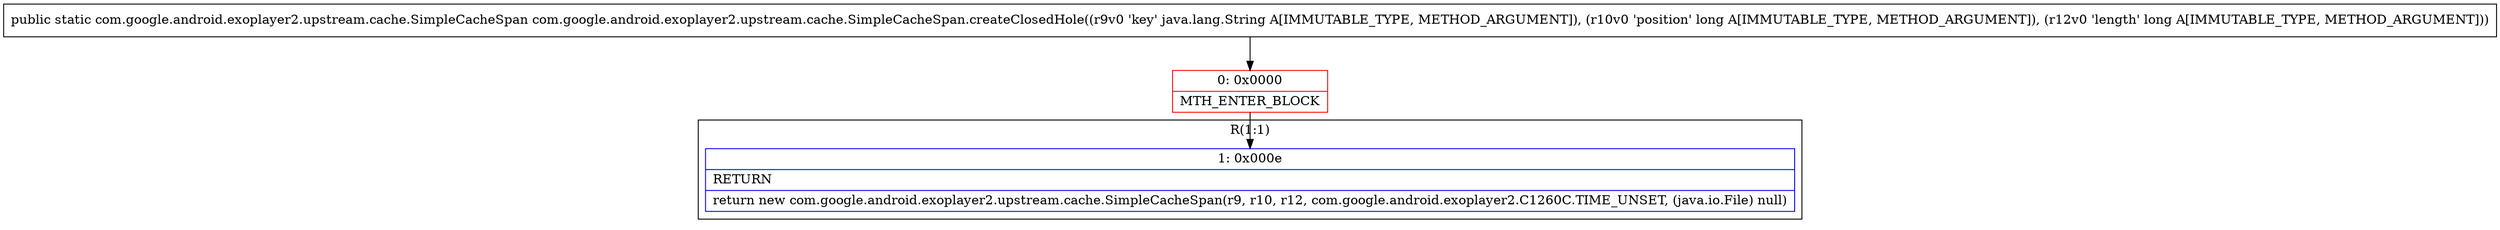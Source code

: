 digraph "CFG forcom.google.android.exoplayer2.upstream.cache.SimpleCacheSpan.createClosedHole(Ljava\/lang\/String;JJ)Lcom\/google\/android\/exoplayer2\/upstream\/cache\/SimpleCacheSpan;" {
subgraph cluster_Region_87417980 {
label = "R(1:1)";
node [shape=record,color=blue];
Node_1 [shape=record,label="{1\:\ 0x000e|RETURN\l|return new com.google.android.exoplayer2.upstream.cache.SimpleCacheSpan(r9, r10, r12, com.google.android.exoplayer2.C1260C.TIME_UNSET, (java.io.File) null)\l}"];
}
Node_0 [shape=record,color=red,label="{0\:\ 0x0000|MTH_ENTER_BLOCK\l}"];
MethodNode[shape=record,label="{public static com.google.android.exoplayer2.upstream.cache.SimpleCacheSpan com.google.android.exoplayer2.upstream.cache.SimpleCacheSpan.createClosedHole((r9v0 'key' java.lang.String A[IMMUTABLE_TYPE, METHOD_ARGUMENT]), (r10v0 'position' long A[IMMUTABLE_TYPE, METHOD_ARGUMENT]), (r12v0 'length' long A[IMMUTABLE_TYPE, METHOD_ARGUMENT])) }"];
MethodNode -> Node_0;
Node_0 -> Node_1;
}

